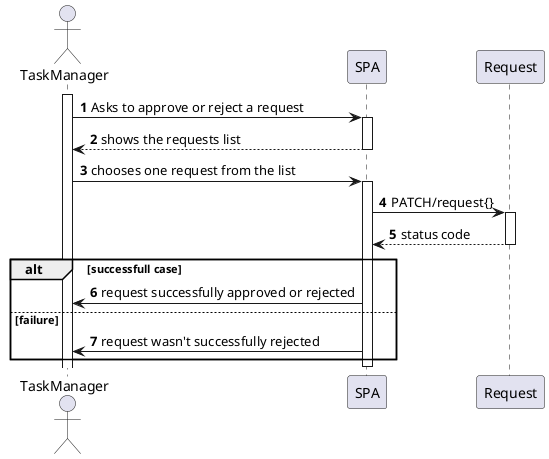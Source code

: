 @startuml

autonumber

actor TaskManager
activate TaskManager
TaskManager -> SPA : Asks to approve or reject a request
activate SPA

SPA --> TaskManager : shows the requests list
deactivate SPA

TaskManager -> SPA : chooses one request from the list
activate SPA

SPA -> Request : PATCH/request{}
activate Request
Request --> SPA : status code
deactivate Request

alt successfull case
    SPA -> TaskManager : request successfully approved or rejected
else failure
    SPA -> TaskManager : request wasn't successfully rejected
end

deactivate SPA

@enduml